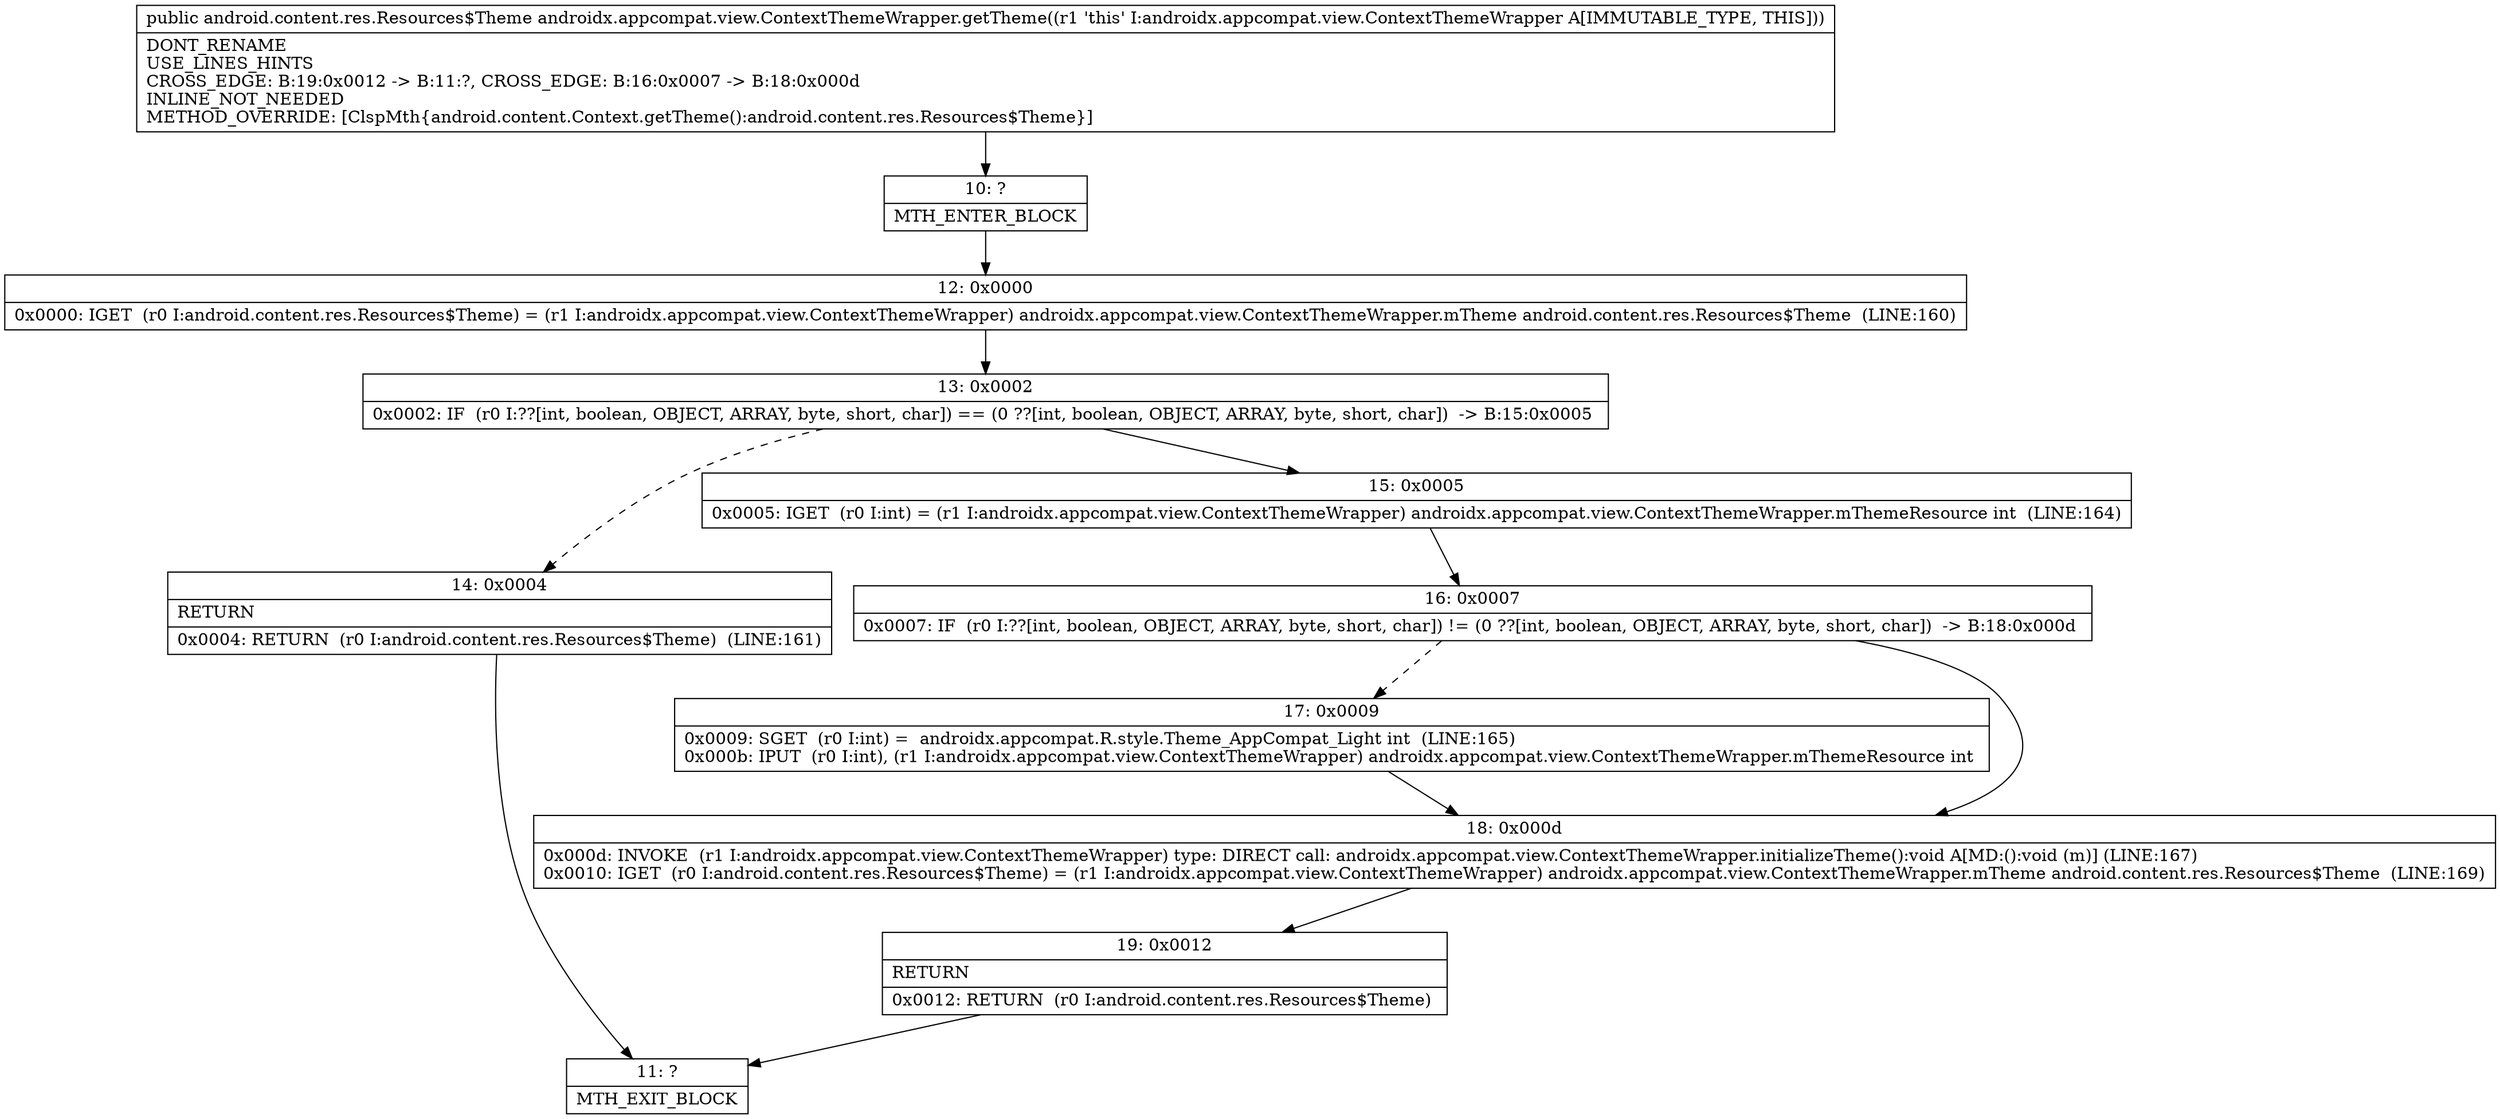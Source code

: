 digraph "CFG forandroidx.appcompat.view.ContextThemeWrapper.getTheme()Landroid\/content\/res\/Resources$Theme;" {
Node_10 [shape=record,label="{10\:\ ?|MTH_ENTER_BLOCK\l}"];
Node_12 [shape=record,label="{12\:\ 0x0000|0x0000: IGET  (r0 I:android.content.res.Resources$Theme) = (r1 I:androidx.appcompat.view.ContextThemeWrapper) androidx.appcompat.view.ContextThemeWrapper.mTheme android.content.res.Resources$Theme  (LINE:160)\l}"];
Node_13 [shape=record,label="{13\:\ 0x0002|0x0002: IF  (r0 I:??[int, boolean, OBJECT, ARRAY, byte, short, char]) == (0 ??[int, boolean, OBJECT, ARRAY, byte, short, char])  \-\> B:15:0x0005 \l}"];
Node_14 [shape=record,label="{14\:\ 0x0004|RETURN\l|0x0004: RETURN  (r0 I:android.content.res.Resources$Theme)  (LINE:161)\l}"];
Node_11 [shape=record,label="{11\:\ ?|MTH_EXIT_BLOCK\l}"];
Node_15 [shape=record,label="{15\:\ 0x0005|0x0005: IGET  (r0 I:int) = (r1 I:androidx.appcompat.view.ContextThemeWrapper) androidx.appcompat.view.ContextThemeWrapper.mThemeResource int  (LINE:164)\l}"];
Node_16 [shape=record,label="{16\:\ 0x0007|0x0007: IF  (r0 I:??[int, boolean, OBJECT, ARRAY, byte, short, char]) != (0 ??[int, boolean, OBJECT, ARRAY, byte, short, char])  \-\> B:18:0x000d \l}"];
Node_17 [shape=record,label="{17\:\ 0x0009|0x0009: SGET  (r0 I:int) =  androidx.appcompat.R.style.Theme_AppCompat_Light int  (LINE:165)\l0x000b: IPUT  (r0 I:int), (r1 I:androidx.appcompat.view.ContextThemeWrapper) androidx.appcompat.view.ContextThemeWrapper.mThemeResource int \l}"];
Node_18 [shape=record,label="{18\:\ 0x000d|0x000d: INVOKE  (r1 I:androidx.appcompat.view.ContextThemeWrapper) type: DIRECT call: androidx.appcompat.view.ContextThemeWrapper.initializeTheme():void A[MD:():void (m)] (LINE:167)\l0x0010: IGET  (r0 I:android.content.res.Resources$Theme) = (r1 I:androidx.appcompat.view.ContextThemeWrapper) androidx.appcompat.view.ContextThemeWrapper.mTheme android.content.res.Resources$Theme  (LINE:169)\l}"];
Node_19 [shape=record,label="{19\:\ 0x0012|RETURN\l|0x0012: RETURN  (r0 I:android.content.res.Resources$Theme) \l}"];
MethodNode[shape=record,label="{public android.content.res.Resources$Theme androidx.appcompat.view.ContextThemeWrapper.getTheme((r1 'this' I:androidx.appcompat.view.ContextThemeWrapper A[IMMUTABLE_TYPE, THIS]))  | DONT_RENAME\lUSE_LINES_HINTS\lCROSS_EDGE: B:19:0x0012 \-\> B:11:?, CROSS_EDGE: B:16:0x0007 \-\> B:18:0x000d\lINLINE_NOT_NEEDED\lMETHOD_OVERRIDE: [ClspMth\{android.content.Context.getTheme():android.content.res.Resources$Theme\}]\l}"];
MethodNode -> Node_10;Node_10 -> Node_12;
Node_12 -> Node_13;
Node_13 -> Node_14[style=dashed];
Node_13 -> Node_15;
Node_14 -> Node_11;
Node_15 -> Node_16;
Node_16 -> Node_17[style=dashed];
Node_16 -> Node_18;
Node_17 -> Node_18;
Node_18 -> Node_19;
Node_19 -> Node_11;
}

